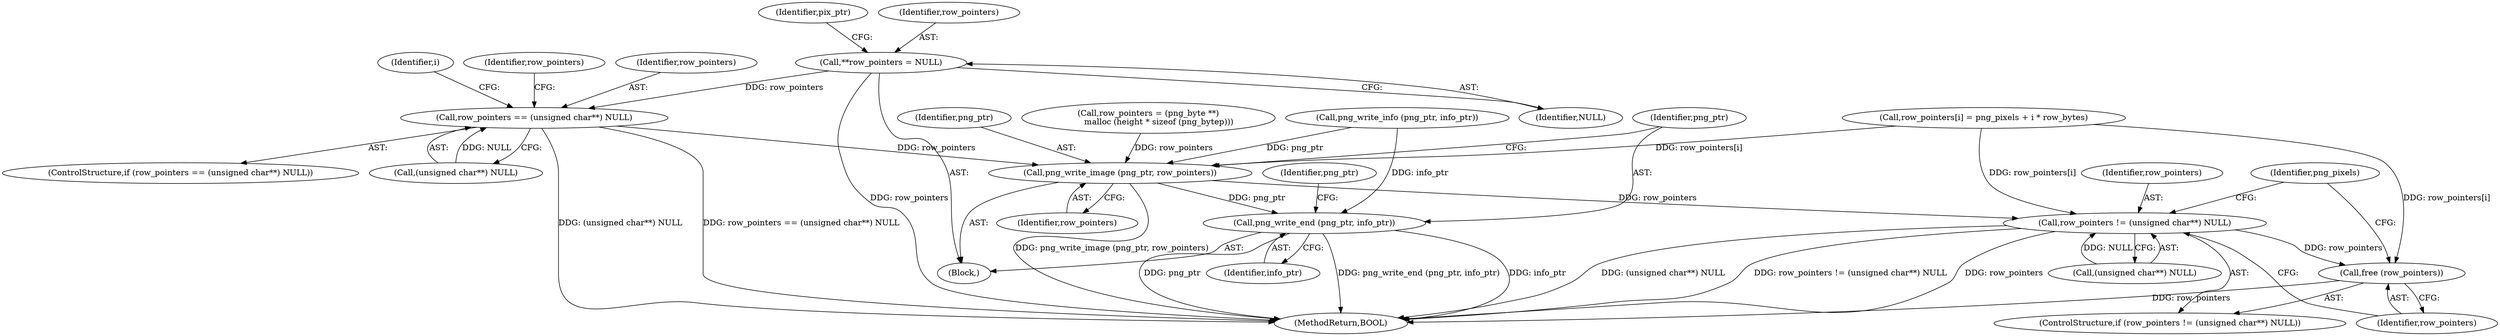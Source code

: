 digraph "0_Android_9d4853418ab2f754c2b63e091c29c5529b8b86ca_159@pointer" {
"1000148" [label="(Call,**row_pointers = NULL)"];
"1000978" [label="(Call,row_pointers == (unsigned char**) NULL)"];
"1001029" [label="(Call,png_write_image (png_ptr, row_pointers))"];
"1001032" [label="(Call,png_write_end (png_ptr, info_ptr))"];
"1001041" [label="(Call,row_pointers != (unsigned char**) NULL)"];
"1001046" [label="(Call,free (row_pointers))"];
"1001033" [label="(Identifier,png_ptr)"];
"1001011" [label="(Identifier,i)"];
"1000987" [label="(Identifier,row_pointers)"];
"1000153" [label="(Identifier,pix_ptr)"];
"1001050" [label="(Identifier,png_pixels)"];
"1000978" [label="(Call,row_pointers == (unsigned char**) NULL)"];
"1000986" [label="(Call,row_pointers = (png_byte **)\n        malloc (height * sizeof (png_bytep)))"];
"1001058" [label="(MethodReturn,BOOL)"];
"1001037" [label="(Identifier,png_ptr)"];
"1000980" [label="(Call,(unsigned char**) NULL)"];
"1001031" [label="(Identifier,row_pointers)"];
"1001046" [label="(Call,free (row_pointers))"];
"1000974" [label="(Call,png_write_info (png_ptr, info_ptr))"];
"1001047" [label="(Identifier,row_pointers)"];
"1001042" [label="(Identifier,row_pointers)"];
"1001034" [label="(Identifier,info_ptr)"];
"1000148" [label="(Call,**row_pointers = NULL)"];
"1001030" [label="(Identifier,png_ptr)"];
"1001043" [label="(Call,(unsigned char**) NULL)"];
"1000150" [label="(Identifier,NULL)"];
"1001029" [label="(Call,png_write_image (png_ptr, row_pointers))"];
"1001032" [label="(Call,png_write_end (png_ptr, info_ptr))"];
"1001020" [label="(Call,row_pointers[i] = png_pixels + i * row_bytes)"];
"1000149" [label="(Identifier,row_pointers)"];
"1001040" [label="(ControlStructure,if (row_pointers != (unsigned char**) NULL))"];
"1000977" [label="(ControlStructure,if (row_pointers == (unsigned char**) NULL))"];
"1000979" [label="(Identifier,row_pointers)"];
"1001041" [label="(Call,row_pointers != (unsigned char**) NULL)"];
"1000134" [label="(Block,)"];
"1000148" -> "1000134"  [label="AST: "];
"1000148" -> "1000150"  [label="CFG: "];
"1000149" -> "1000148"  [label="AST: "];
"1000150" -> "1000148"  [label="AST: "];
"1000153" -> "1000148"  [label="CFG: "];
"1000148" -> "1001058"  [label="DDG: row_pointers"];
"1000148" -> "1000978"  [label="DDG: row_pointers"];
"1000978" -> "1000977"  [label="AST: "];
"1000978" -> "1000980"  [label="CFG: "];
"1000979" -> "1000978"  [label="AST: "];
"1000980" -> "1000978"  [label="AST: "];
"1000987" -> "1000978"  [label="CFG: "];
"1001011" -> "1000978"  [label="CFG: "];
"1000978" -> "1001058"  [label="DDG: (unsigned char**) NULL"];
"1000978" -> "1001058"  [label="DDG: row_pointers == (unsigned char**) NULL"];
"1000980" -> "1000978"  [label="DDG: NULL"];
"1000978" -> "1001029"  [label="DDG: row_pointers"];
"1001029" -> "1000134"  [label="AST: "];
"1001029" -> "1001031"  [label="CFG: "];
"1001030" -> "1001029"  [label="AST: "];
"1001031" -> "1001029"  [label="AST: "];
"1001033" -> "1001029"  [label="CFG: "];
"1001029" -> "1001058"  [label="DDG: png_write_image (png_ptr, row_pointers)"];
"1000974" -> "1001029"  [label="DDG: png_ptr"];
"1001020" -> "1001029"  [label="DDG: row_pointers[i]"];
"1000986" -> "1001029"  [label="DDG: row_pointers"];
"1001029" -> "1001032"  [label="DDG: png_ptr"];
"1001029" -> "1001041"  [label="DDG: row_pointers"];
"1001032" -> "1000134"  [label="AST: "];
"1001032" -> "1001034"  [label="CFG: "];
"1001033" -> "1001032"  [label="AST: "];
"1001034" -> "1001032"  [label="AST: "];
"1001037" -> "1001032"  [label="CFG: "];
"1001032" -> "1001058"  [label="DDG: png_ptr"];
"1001032" -> "1001058"  [label="DDG: png_write_end (png_ptr, info_ptr)"];
"1001032" -> "1001058"  [label="DDG: info_ptr"];
"1000974" -> "1001032"  [label="DDG: info_ptr"];
"1001041" -> "1001040"  [label="AST: "];
"1001041" -> "1001043"  [label="CFG: "];
"1001042" -> "1001041"  [label="AST: "];
"1001043" -> "1001041"  [label="AST: "];
"1001047" -> "1001041"  [label="CFG: "];
"1001050" -> "1001041"  [label="CFG: "];
"1001041" -> "1001058"  [label="DDG: row_pointers != (unsigned char**) NULL"];
"1001041" -> "1001058"  [label="DDG: row_pointers"];
"1001041" -> "1001058"  [label="DDG: (unsigned char**) NULL"];
"1001020" -> "1001041"  [label="DDG: row_pointers[i]"];
"1001043" -> "1001041"  [label="DDG: NULL"];
"1001041" -> "1001046"  [label="DDG: row_pointers"];
"1001046" -> "1001040"  [label="AST: "];
"1001046" -> "1001047"  [label="CFG: "];
"1001047" -> "1001046"  [label="AST: "];
"1001050" -> "1001046"  [label="CFG: "];
"1001046" -> "1001058"  [label="DDG: row_pointers"];
"1001020" -> "1001046"  [label="DDG: row_pointers[i]"];
}
